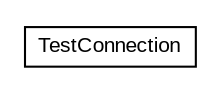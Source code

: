 #!/usr/local/bin/dot
#
# Class diagram 
# Generated by UMLGraph version R5_6 (http://www.umlgraph.org/)
#

digraph G {
	edge [fontname="arial",fontsize=10,labelfontname="arial",labelfontsize=10];
	node [fontname="arial",fontsize=10,shape=plaintext];
	nodesep=0.25;
	ranksep=0.5;
	// sql.type4.TestConnection
	c7292 [label=<<table title="sql.type4.TestConnection" border="0" cellborder="1" cellspacing="0" cellpadding="2" port="p" href="./TestConnection.html">
		<tr><td><table border="0" cellspacing="0" cellpadding="1">
<tr><td align="center" balign="center"> TestConnection </td></tr>
		</table></td></tr>
		</table>>, URL="./TestConnection.html", fontname="arial", fontcolor="black", fontsize=10.0];
}

